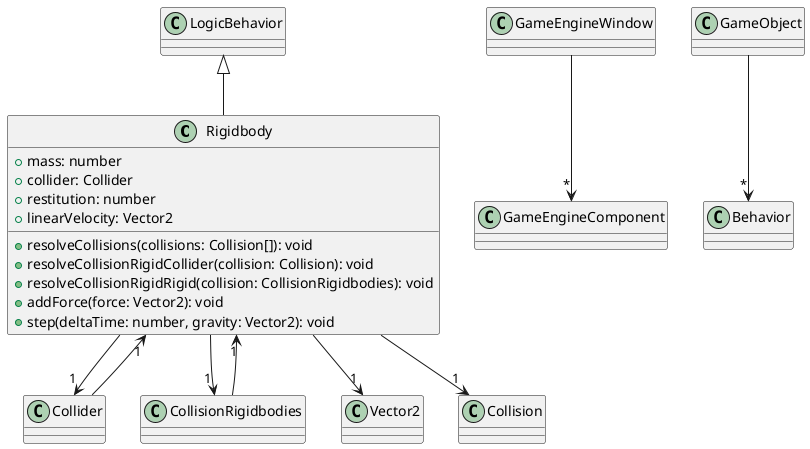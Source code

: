 @startuml
class Rigidbody extends LogicBehavior {
    +mass: number
    +collider: Collider
    +restitution: number
    +linearVelocity: Vector2
    +resolveCollisions(collisions: Collision[]): void
    +resolveCollisionRigidCollider(collision: Collision): void
    +resolveCollisionRigidRigid(collision: CollisionRigidbodies): void
    +addForce(force: Vector2): void
    +step(deltaTime: number, gravity: Vector2): void
}
GameEngineWindow --> "*" GameEngineComponent
GameObject --> "*" Behavior
Collider --> "1" Rigidbody
CollisionRigidbodies --> "1" Rigidbody
Rigidbody --> "1" Vector2
Rigidbody --> "1" Collider
Rigidbody --> "1" Collision
Rigidbody --> "1" CollisionRigidbodies
@enduml